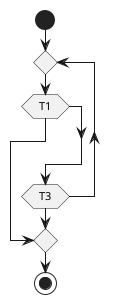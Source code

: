 {
  "sha1": "q13hwqrxtve3pt5ds05o1p83tyvkn11",
  "insertion": {
    "when": "2024-06-04T17:28:41.965Z",
    "url": "https://github.com/plantuml/plantuml/issues/1369",
    "user": "plantuml@gmail.com"
  }
}
@startuml
start
  repeat
    if(T1) then
      break
    endif
    

    
  repeat while (T3)
stop
@enduml
